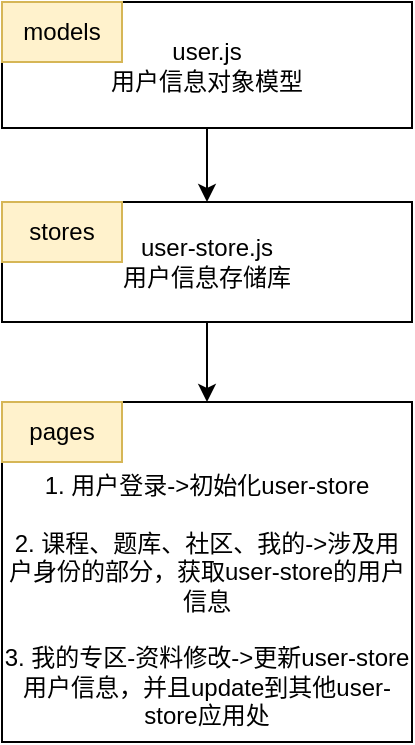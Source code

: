 <mxfile version="20.0.3" type="github">
  <diagram id="32xwhfJaXMQFOsESoAmR" name="Page-1">
    <mxGraphModel dx="1374" dy="754" grid="1" gridSize="10" guides="1" tooltips="1" connect="1" arrows="1" fold="1" page="1" pageScale="1" pageWidth="827" pageHeight="1169" math="0" shadow="0">
      <root>
        <mxCell id="0" />
        <mxCell id="1" parent="0" />
        <mxCell id="AJ84p1acfhQoedjf8Ayg-6" style="edgeStyle=orthogonalEdgeStyle;rounded=0;orthogonalLoop=1;jettySize=auto;html=1;" edge="1" parent="1" source="AJ84p1acfhQoedjf8Ayg-3" target="AJ84p1acfhQoedjf8Ayg-1">
          <mxGeometry relative="1" as="geometry" />
        </mxCell>
        <mxCell id="AJ84p1acfhQoedjf8Ayg-3" value="user.js&lt;br&gt;用户信息对象模型" style="rounded=0;whiteSpace=wrap;html=1;" vertex="1" parent="1">
          <mxGeometry width="205" height="63" as="geometry" />
        </mxCell>
        <mxCell id="AJ84p1acfhQoedjf8Ayg-4" value="models" style="text;html=1;strokeColor=#d6b656;fillColor=#fff2cc;align=center;verticalAlign=middle;whiteSpace=wrap;rounded=0;perimeterSpacing=12;" vertex="1" parent="1">
          <mxGeometry width="60" height="30" as="geometry" />
        </mxCell>
        <mxCell id="AJ84p1acfhQoedjf8Ayg-10" style="edgeStyle=orthogonalEdgeStyle;rounded=0;orthogonalLoop=1;jettySize=auto;html=1;entryX=0.5;entryY=0;entryDx=0;entryDy=0;" edge="1" parent="1" source="AJ84p1acfhQoedjf8Ayg-1" target="AJ84p1acfhQoedjf8Ayg-8">
          <mxGeometry relative="1" as="geometry" />
        </mxCell>
        <mxCell id="AJ84p1acfhQoedjf8Ayg-1" value="user-store.js&lt;br&gt;用户信息存储库" style="rounded=0;whiteSpace=wrap;html=1;" vertex="1" parent="1">
          <mxGeometry y="100" width="205" height="60" as="geometry" />
        </mxCell>
        <mxCell id="AJ84p1acfhQoedjf8Ayg-7" value="stores" style="text;html=1;strokeColor=#d6b656;fillColor=#fff2cc;align=center;verticalAlign=middle;whiteSpace=wrap;rounded=0;" vertex="1" parent="1">
          <mxGeometry y="100" width="60" height="30" as="geometry" />
        </mxCell>
        <mxCell id="AJ84p1acfhQoedjf8Ayg-8" value="&lt;br&gt;&lt;br&gt;1. 用户登录-&amp;gt;初始化user-store&lt;br&gt;&lt;br&gt;2. 课程、题库、社区、我的-&amp;gt;涉及用户身份的部分，获取user-store的用户信息&lt;br&gt;&lt;br&gt;3. 我的专区-资料修改-&amp;gt;更新user-store用户信息，并且update到其他user-store应用处" style="rounded=0;whiteSpace=wrap;html=1;" vertex="1" parent="1">
          <mxGeometry y="200" width="205" height="170" as="geometry" />
        </mxCell>
        <mxCell id="AJ84p1acfhQoedjf8Ayg-9" value="pages" style="text;html=1;strokeColor=#d6b656;fillColor=#fff2cc;align=center;verticalAlign=middle;whiteSpace=wrap;rounded=0;" vertex="1" parent="1">
          <mxGeometry y="200" width="60" height="30" as="geometry" />
        </mxCell>
      </root>
    </mxGraphModel>
  </diagram>
</mxfile>
